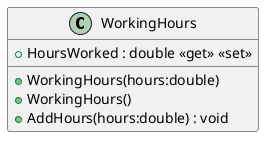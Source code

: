 @startuml
class WorkingHours {
    + HoursWorked : double <<get>> <<set>>
    + WorkingHours(hours:double)
    + WorkingHours()
    + AddHours(hours:double) : void
}
@enduml

